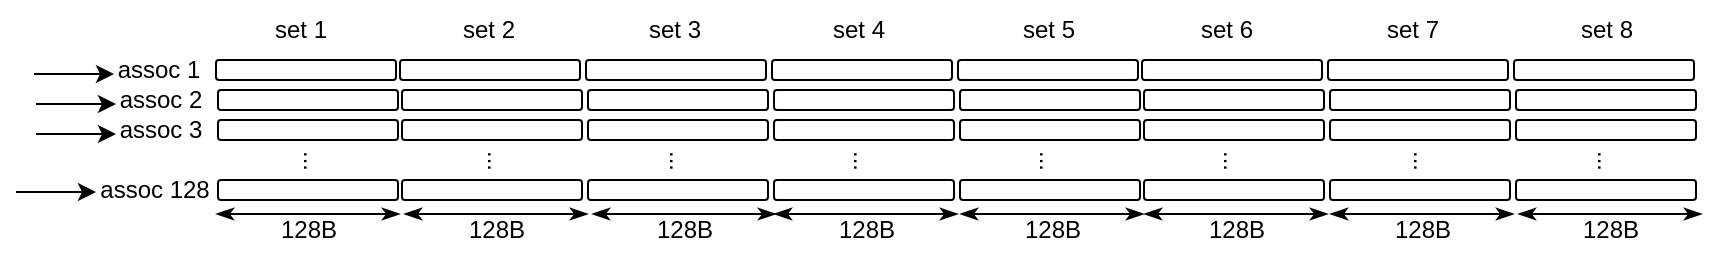 <mxfile version="21.5.1" type="device">
  <diagram name="Page-1" id="_ZZkdFTt_AlzRNuIuWJz">
    <mxGraphModel dx="1904" dy="563" grid="1" gridSize="10" guides="1" tooltips="1" connect="1" arrows="1" fold="1" page="1" pageScale="1" pageWidth="1" pageHeight="20" math="0" shadow="0">
      <root>
        <mxCell id="0" />
        <mxCell id="1" parent="0" />
        <mxCell id="yUBB0VeemBzhYDd7t7RH-1" value="" style="rounded=1;whiteSpace=wrap;html=1;" vertex="1" parent="1">
          <mxGeometry x="-560" y="170" width="90" height="10" as="geometry" />
        </mxCell>
        <mxCell id="yUBB0VeemBzhYDd7t7RH-2" value="" style="rounded=1;whiteSpace=wrap;html=1;" vertex="1" parent="1">
          <mxGeometry x="-467" y="170" width="90" height="10" as="geometry" />
        </mxCell>
        <mxCell id="yUBB0VeemBzhYDd7t7RH-3" value="" style="rounded=1;whiteSpace=wrap;html=1;" vertex="1" parent="1">
          <mxGeometry x="-374" y="170" width="90" height="10" as="geometry" />
        </mxCell>
        <mxCell id="yUBB0VeemBzhYDd7t7RH-4" value="" style="rounded=1;whiteSpace=wrap;html=1;" vertex="1" parent="1">
          <mxGeometry x="-652" y="170" width="90" height="10" as="geometry" />
        </mxCell>
        <mxCell id="yUBB0VeemBzhYDd7t7RH-5" value="" style="rounded=1;whiteSpace=wrap;html=1;" vertex="1" parent="1">
          <mxGeometry x="-189" y="170" width="90" height="10" as="geometry" />
        </mxCell>
        <mxCell id="yUBB0VeemBzhYDd7t7RH-6" value="" style="rounded=1;whiteSpace=wrap;html=1;" vertex="1" parent="1">
          <mxGeometry x="-96" y="170" width="90" height="10" as="geometry" />
        </mxCell>
        <mxCell id="yUBB0VeemBzhYDd7t7RH-7" value="" style="rounded=1;whiteSpace=wrap;html=1;" vertex="1" parent="1">
          <mxGeometry x="-3" y="170" width="90" height="10" as="geometry" />
        </mxCell>
        <mxCell id="yUBB0VeemBzhYDd7t7RH-8" value="" style="rounded=1;whiteSpace=wrap;html=1;" vertex="1" parent="1">
          <mxGeometry x="-281" y="170" width="90" height="10" as="geometry" />
        </mxCell>
        <mxCell id="yUBB0VeemBzhYDd7t7RH-9" value="" style="rounded=1;whiteSpace=wrap;html=1;" vertex="1" parent="1">
          <mxGeometry x="-559" y="185" width="90" height="10" as="geometry" />
        </mxCell>
        <mxCell id="yUBB0VeemBzhYDd7t7RH-10" value="" style="rounded=1;whiteSpace=wrap;html=1;" vertex="1" parent="1">
          <mxGeometry x="-466" y="185" width="90" height="10" as="geometry" />
        </mxCell>
        <mxCell id="yUBB0VeemBzhYDd7t7RH-11" value="" style="rounded=1;whiteSpace=wrap;html=1;" vertex="1" parent="1">
          <mxGeometry x="-373" y="185" width="90" height="10" as="geometry" />
        </mxCell>
        <mxCell id="yUBB0VeemBzhYDd7t7RH-12" value="" style="rounded=1;whiteSpace=wrap;html=1;" vertex="1" parent="1">
          <mxGeometry x="-651" y="185" width="90" height="10" as="geometry" />
        </mxCell>
        <mxCell id="yUBB0VeemBzhYDd7t7RH-13" value="" style="rounded=1;whiteSpace=wrap;html=1;" vertex="1" parent="1">
          <mxGeometry x="-188" y="185" width="90" height="10" as="geometry" />
        </mxCell>
        <mxCell id="yUBB0VeemBzhYDd7t7RH-14" value="" style="rounded=1;whiteSpace=wrap;html=1;" vertex="1" parent="1">
          <mxGeometry x="-95" y="185" width="90" height="10" as="geometry" />
        </mxCell>
        <mxCell id="yUBB0VeemBzhYDd7t7RH-15" value="" style="rounded=1;whiteSpace=wrap;html=1;" vertex="1" parent="1">
          <mxGeometry x="-2" y="185" width="90" height="10" as="geometry" />
        </mxCell>
        <mxCell id="yUBB0VeemBzhYDd7t7RH-16" value="" style="rounded=1;whiteSpace=wrap;html=1;" vertex="1" parent="1">
          <mxGeometry x="-280" y="185" width="90" height="10" as="geometry" />
        </mxCell>
        <mxCell id="yUBB0VeemBzhYDd7t7RH-17" value="" style="rounded=1;whiteSpace=wrap;html=1;" vertex="1" parent="1">
          <mxGeometry x="-559" y="200" width="90" height="10" as="geometry" />
        </mxCell>
        <mxCell id="yUBB0VeemBzhYDd7t7RH-18" value="" style="rounded=1;whiteSpace=wrap;html=1;" vertex="1" parent="1">
          <mxGeometry x="-466" y="200" width="90" height="10" as="geometry" />
        </mxCell>
        <mxCell id="yUBB0VeemBzhYDd7t7RH-19" value="" style="rounded=1;whiteSpace=wrap;html=1;" vertex="1" parent="1">
          <mxGeometry x="-373" y="200" width="90" height="10" as="geometry" />
        </mxCell>
        <mxCell id="yUBB0VeemBzhYDd7t7RH-20" value="" style="rounded=1;whiteSpace=wrap;html=1;" vertex="1" parent="1">
          <mxGeometry x="-651" y="200" width="90" height="10" as="geometry" />
        </mxCell>
        <mxCell id="yUBB0VeemBzhYDd7t7RH-21" value="" style="rounded=1;whiteSpace=wrap;html=1;" vertex="1" parent="1">
          <mxGeometry x="-188" y="200" width="90" height="10" as="geometry" />
        </mxCell>
        <mxCell id="yUBB0VeemBzhYDd7t7RH-22" value="" style="rounded=1;whiteSpace=wrap;html=1;" vertex="1" parent="1">
          <mxGeometry x="-95" y="200" width="90" height="10" as="geometry" />
        </mxCell>
        <mxCell id="yUBB0VeemBzhYDd7t7RH-23" value="" style="rounded=1;whiteSpace=wrap;html=1;" vertex="1" parent="1">
          <mxGeometry x="-2" y="200" width="90" height="10" as="geometry" />
        </mxCell>
        <mxCell id="yUBB0VeemBzhYDd7t7RH-24" value="" style="rounded=1;whiteSpace=wrap;html=1;" vertex="1" parent="1">
          <mxGeometry x="-280" y="200" width="90" height="10" as="geometry" />
        </mxCell>
        <mxCell id="yUBB0VeemBzhYDd7t7RH-25" value="" style="rounded=1;whiteSpace=wrap;html=1;" vertex="1" parent="1">
          <mxGeometry x="-559" y="230" width="90" height="10" as="geometry" />
        </mxCell>
        <mxCell id="yUBB0VeemBzhYDd7t7RH-26" value="" style="rounded=1;whiteSpace=wrap;html=1;" vertex="1" parent="1">
          <mxGeometry x="-466" y="230" width="90" height="10" as="geometry" />
        </mxCell>
        <mxCell id="yUBB0VeemBzhYDd7t7RH-27" value="" style="rounded=1;whiteSpace=wrap;html=1;" vertex="1" parent="1">
          <mxGeometry x="-373" y="230" width="90" height="10" as="geometry" />
        </mxCell>
        <mxCell id="yUBB0VeemBzhYDd7t7RH-28" value="" style="rounded=1;whiteSpace=wrap;html=1;" vertex="1" parent="1">
          <mxGeometry x="-651" y="230" width="90" height="10" as="geometry" />
        </mxCell>
        <mxCell id="yUBB0VeemBzhYDd7t7RH-29" value="" style="rounded=1;whiteSpace=wrap;html=1;" vertex="1" parent="1">
          <mxGeometry x="-188" y="230" width="90" height="10" as="geometry" />
        </mxCell>
        <mxCell id="yUBB0VeemBzhYDd7t7RH-30" value="" style="rounded=1;whiteSpace=wrap;html=1;" vertex="1" parent="1">
          <mxGeometry x="-95" y="230" width="90" height="10" as="geometry" />
        </mxCell>
        <mxCell id="yUBB0VeemBzhYDd7t7RH-31" value="" style="rounded=1;whiteSpace=wrap;html=1;" vertex="1" parent="1">
          <mxGeometry x="-2" y="230" width="90" height="10" as="geometry" />
        </mxCell>
        <mxCell id="yUBB0VeemBzhYDd7t7RH-32" value="" style="rounded=1;whiteSpace=wrap;html=1;" vertex="1" parent="1">
          <mxGeometry x="-280" y="230" width="90" height="10" as="geometry" />
        </mxCell>
        <mxCell id="yUBB0VeemBzhYDd7t7RH-33" value="..." style="text;html=1;align=center;verticalAlign=middle;resizable=0;points=[];autosize=1;strokeColor=none;fillColor=none;rotation=90;" vertex="1" parent="1">
          <mxGeometry x="-619" y="205" width="30" height="30" as="geometry" />
        </mxCell>
        <mxCell id="yUBB0VeemBzhYDd7t7RH-34" value="..." style="text;html=1;align=center;verticalAlign=middle;resizable=0;points=[];autosize=1;strokeColor=none;fillColor=none;rotation=90;" vertex="1" parent="1">
          <mxGeometry x="-527" y="205" width="30" height="30" as="geometry" />
        </mxCell>
        <mxCell id="yUBB0VeemBzhYDd7t7RH-35" value="..." style="text;html=1;align=center;verticalAlign=middle;resizable=0;points=[];autosize=1;strokeColor=none;fillColor=none;rotation=90;" vertex="1" parent="1">
          <mxGeometry x="-436" y="205" width="30" height="30" as="geometry" />
        </mxCell>
        <mxCell id="yUBB0VeemBzhYDd7t7RH-36" value="..." style="text;html=1;align=center;verticalAlign=middle;resizable=0;points=[];autosize=1;strokeColor=none;fillColor=none;rotation=90;" vertex="1" parent="1">
          <mxGeometry x="-344" y="205" width="30" height="30" as="geometry" />
        </mxCell>
        <mxCell id="yUBB0VeemBzhYDd7t7RH-37" value="..." style="text;html=1;align=center;verticalAlign=middle;resizable=0;points=[];autosize=1;strokeColor=none;fillColor=none;rotation=90;" vertex="1" parent="1">
          <mxGeometry x="-251" y="205" width="30" height="30" as="geometry" />
        </mxCell>
        <mxCell id="yUBB0VeemBzhYDd7t7RH-38" value="..." style="text;html=1;align=center;verticalAlign=middle;resizable=0;points=[];autosize=1;strokeColor=none;fillColor=none;rotation=90;" vertex="1" parent="1">
          <mxGeometry x="-159" y="205" width="30" height="30" as="geometry" />
        </mxCell>
        <mxCell id="yUBB0VeemBzhYDd7t7RH-39" value="..." style="text;html=1;align=center;verticalAlign=middle;resizable=0;points=[];autosize=1;strokeColor=none;fillColor=none;rotation=90;" vertex="1" parent="1">
          <mxGeometry x="-64" y="205" width="30" height="30" as="geometry" />
        </mxCell>
        <mxCell id="yUBB0VeemBzhYDd7t7RH-40" value="..." style="text;html=1;align=center;verticalAlign=middle;resizable=0;points=[];autosize=1;strokeColor=none;fillColor=none;rotation=90;" vertex="1" parent="1">
          <mxGeometry x="28" y="205" width="30" height="30" as="geometry" />
        </mxCell>
        <mxCell id="yUBB0VeemBzhYDd7t7RH-41" value="set 1" style="text;html=1;align=center;verticalAlign=middle;resizable=0;points=[];autosize=1;strokeColor=none;fillColor=none;" vertex="1" parent="1">
          <mxGeometry x="-635" y="140" width="50" height="30" as="geometry" />
        </mxCell>
        <mxCell id="yUBB0VeemBzhYDd7t7RH-42" value="set 2" style="text;html=1;align=center;verticalAlign=middle;resizable=0;points=[];autosize=1;strokeColor=none;fillColor=none;" vertex="1" parent="1">
          <mxGeometry x="-541" y="140" width="50" height="30" as="geometry" />
        </mxCell>
        <mxCell id="yUBB0VeemBzhYDd7t7RH-43" value="set 3" style="text;html=1;align=center;verticalAlign=middle;resizable=0;points=[];autosize=1;strokeColor=none;fillColor=none;" vertex="1" parent="1">
          <mxGeometry x="-448" y="140" width="50" height="30" as="geometry" />
        </mxCell>
        <mxCell id="yUBB0VeemBzhYDd7t7RH-44" value="set 4" style="text;html=1;align=center;verticalAlign=middle;resizable=0;points=[];autosize=1;strokeColor=none;fillColor=none;" vertex="1" parent="1">
          <mxGeometry x="-356" y="140" width="50" height="30" as="geometry" />
        </mxCell>
        <mxCell id="yUBB0VeemBzhYDd7t7RH-45" value="set 5" style="text;html=1;align=center;verticalAlign=middle;resizable=0;points=[];autosize=1;strokeColor=none;fillColor=none;" vertex="1" parent="1">
          <mxGeometry x="-261" y="140" width="50" height="30" as="geometry" />
        </mxCell>
        <mxCell id="yUBB0VeemBzhYDd7t7RH-46" value="set 6" style="text;html=1;align=center;verticalAlign=middle;resizable=0;points=[];autosize=1;strokeColor=none;fillColor=none;" vertex="1" parent="1">
          <mxGeometry x="-172" y="140" width="50" height="30" as="geometry" />
        </mxCell>
        <mxCell id="yUBB0VeemBzhYDd7t7RH-47" value="set 7" style="text;html=1;align=center;verticalAlign=middle;resizable=0;points=[];autosize=1;strokeColor=none;fillColor=none;" vertex="1" parent="1">
          <mxGeometry x="-79" y="140" width="50" height="30" as="geometry" />
        </mxCell>
        <mxCell id="yUBB0VeemBzhYDd7t7RH-48" value="set 8" style="text;html=1;align=center;verticalAlign=middle;resizable=0;points=[];autosize=1;strokeColor=none;fillColor=none;" vertex="1" parent="1">
          <mxGeometry x="18" y="140" width="50" height="30" as="geometry" />
        </mxCell>
        <mxCell id="yUBB0VeemBzhYDd7t7RH-51" value="" style="group" vertex="1" connectable="0" parent="1">
          <mxGeometry x="-652" y="240" width="92" height="30" as="geometry" />
        </mxCell>
        <mxCell id="yUBB0VeemBzhYDd7t7RH-49" value="" style="endArrow=classicThin;startArrow=classicThin;html=1;rounded=0;startFill=1;endFill=1;" edge="1" parent="yUBB0VeemBzhYDd7t7RH-51">
          <mxGeometry width="50" height="50" relative="1" as="geometry">
            <mxPoint y="7" as="sourcePoint" />
            <mxPoint x="92" y="7" as="targetPoint" />
          </mxGeometry>
        </mxCell>
        <mxCell id="yUBB0VeemBzhYDd7t7RH-50" value="128B" style="text;html=1;align=center;verticalAlign=middle;resizable=0;points=[];autosize=1;strokeColor=none;fillColor=none;" vertex="1" parent="yUBB0VeemBzhYDd7t7RH-51">
          <mxGeometry x="21" width="50" height="30" as="geometry" />
        </mxCell>
        <mxCell id="yUBB0VeemBzhYDd7t7RH-52" value="" style="group" vertex="1" connectable="0" parent="1">
          <mxGeometry x="-558" y="240" width="92" height="30" as="geometry" />
        </mxCell>
        <mxCell id="yUBB0VeemBzhYDd7t7RH-53" value="" style="endArrow=classicThin;startArrow=classicThin;html=1;rounded=0;startFill=1;endFill=1;" edge="1" parent="yUBB0VeemBzhYDd7t7RH-52">
          <mxGeometry width="50" height="50" relative="1" as="geometry">
            <mxPoint y="7" as="sourcePoint" />
            <mxPoint x="92" y="7" as="targetPoint" />
          </mxGeometry>
        </mxCell>
        <mxCell id="yUBB0VeemBzhYDd7t7RH-54" value="128B" style="text;html=1;align=center;verticalAlign=middle;resizable=0;points=[];autosize=1;strokeColor=none;fillColor=none;" vertex="1" parent="yUBB0VeemBzhYDd7t7RH-52">
          <mxGeometry x="21" width="50" height="30" as="geometry" />
        </mxCell>
        <mxCell id="yUBB0VeemBzhYDd7t7RH-55" value="" style="group" vertex="1" connectable="0" parent="1">
          <mxGeometry x="-464" y="240" width="92" height="30" as="geometry" />
        </mxCell>
        <mxCell id="yUBB0VeemBzhYDd7t7RH-56" value="" style="endArrow=classicThin;startArrow=classicThin;html=1;rounded=0;startFill=1;endFill=1;" edge="1" parent="yUBB0VeemBzhYDd7t7RH-55">
          <mxGeometry width="50" height="50" relative="1" as="geometry">
            <mxPoint y="7" as="sourcePoint" />
            <mxPoint x="92" y="7" as="targetPoint" />
          </mxGeometry>
        </mxCell>
        <mxCell id="yUBB0VeemBzhYDd7t7RH-57" value="128B" style="text;html=1;align=center;verticalAlign=middle;resizable=0;points=[];autosize=1;strokeColor=none;fillColor=none;" vertex="1" parent="yUBB0VeemBzhYDd7t7RH-55">
          <mxGeometry x="21" width="50" height="30" as="geometry" />
        </mxCell>
        <mxCell id="yUBB0VeemBzhYDd7t7RH-58" value="" style="group" vertex="1" connectable="0" parent="1">
          <mxGeometry x="-373" y="240" width="92" height="30" as="geometry" />
        </mxCell>
        <mxCell id="yUBB0VeemBzhYDd7t7RH-59" value="" style="endArrow=classicThin;startArrow=classicThin;html=1;rounded=0;startFill=1;endFill=1;" edge="1" parent="yUBB0VeemBzhYDd7t7RH-58">
          <mxGeometry width="50" height="50" relative="1" as="geometry">
            <mxPoint y="7" as="sourcePoint" />
            <mxPoint x="92" y="7" as="targetPoint" />
          </mxGeometry>
        </mxCell>
        <mxCell id="yUBB0VeemBzhYDd7t7RH-60" value="128B" style="text;html=1;align=center;verticalAlign=middle;resizable=0;points=[];autosize=1;strokeColor=none;fillColor=none;" vertex="1" parent="yUBB0VeemBzhYDd7t7RH-58">
          <mxGeometry x="21" width="50" height="30" as="geometry" />
        </mxCell>
        <mxCell id="yUBB0VeemBzhYDd7t7RH-61" value="" style="group" vertex="1" connectable="0" parent="1">
          <mxGeometry x="-280" y="240" width="92" height="30" as="geometry" />
        </mxCell>
        <mxCell id="yUBB0VeemBzhYDd7t7RH-62" value="" style="endArrow=classicThin;startArrow=classicThin;html=1;rounded=0;startFill=1;endFill=1;" edge="1" parent="yUBB0VeemBzhYDd7t7RH-61">
          <mxGeometry width="50" height="50" relative="1" as="geometry">
            <mxPoint y="7" as="sourcePoint" />
            <mxPoint x="92" y="7" as="targetPoint" />
          </mxGeometry>
        </mxCell>
        <mxCell id="yUBB0VeemBzhYDd7t7RH-63" value="128B" style="text;html=1;align=center;verticalAlign=middle;resizable=0;points=[];autosize=1;strokeColor=none;fillColor=none;" vertex="1" parent="yUBB0VeemBzhYDd7t7RH-61">
          <mxGeometry x="21" width="50" height="30" as="geometry" />
        </mxCell>
        <mxCell id="yUBB0VeemBzhYDd7t7RH-64" value="" style="group" vertex="1" connectable="0" parent="1">
          <mxGeometry x="-188" y="240" width="92" height="30" as="geometry" />
        </mxCell>
        <mxCell id="yUBB0VeemBzhYDd7t7RH-65" value="" style="endArrow=classicThin;startArrow=classicThin;html=1;rounded=0;startFill=1;endFill=1;" edge="1" parent="yUBB0VeemBzhYDd7t7RH-64">
          <mxGeometry width="50" height="50" relative="1" as="geometry">
            <mxPoint y="7" as="sourcePoint" />
            <mxPoint x="92" y="7" as="targetPoint" />
          </mxGeometry>
        </mxCell>
        <mxCell id="yUBB0VeemBzhYDd7t7RH-66" value="128B" style="text;html=1;align=center;verticalAlign=middle;resizable=0;points=[];autosize=1;strokeColor=none;fillColor=none;" vertex="1" parent="yUBB0VeemBzhYDd7t7RH-64">
          <mxGeometry x="21" width="50" height="30" as="geometry" />
        </mxCell>
        <mxCell id="yUBB0VeemBzhYDd7t7RH-67" value="" style="group" vertex="1" connectable="0" parent="1">
          <mxGeometry x="-95" y="240" width="92" height="30" as="geometry" />
        </mxCell>
        <mxCell id="yUBB0VeemBzhYDd7t7RH-68" value="" style="endArrow=classicThin;startArrow=classicThin;html=1;rounded=0;startFill=1;endFill=1;" edge="1" parent="yUBB0VeemBzhYDd7t7RH-67">
          <mxGeometry width="50" height="50" relative="1" as="geometry">
            <mxPoint y="7" as="sourcePoint" />
            <mxPoint x="92" y="7" as="targetPoint" />
          </mxGeometry>
        </mxCell>
        <mxCell id="yUBB0VeemBzhYDd7t7RH-69" value="128B" style="text;html=1;align=center;verticalAlign=middle;resizable=0;points=[];autosize=1;strokeColor=none;fillColor=none;" vertex="1" parent="yUBB0VeemBzhYDd7t7RH-67">
          <mxGeometry x="21" width="50" height="30" as="geometry" />
        </mxCell>
        <mxCell id="yUBB0VeemBzhYDd7t7RH-70" value="" style="group" vertex="1" connectable="0" parent="1">
          <mxGeometry x="-1" y="240" width="92" height="30" as="geometry" />
        </mxCell>
        <mxCell id="yUBB0VeemBzhYDd7t7RH-71" value="" style="endArrow=classicThin;startArrow=classicThin;html=1;rounded=0;startFill=1;endFill=1;" edge="1" parent="yUBB0VeemBzhYDd7t7RH-70">
          <mxGeometry width="50" height="50" relative="1" as="geometry">
            <mxPoint y="7" as="sourcePoint" />
            <mxPoint x="92" y="7" as="targetPoint" />
          </mxGeometry>
        </mxCell>
        <mxCell id="yUBB0VeemBzhYDd7t7RH-72" value="128B" style="text;html=1;align=center;verticalAlign=middle;resizable=0;points=[];autosize=1;strokeColor=none;fillColor=none;" vertex="1" parent="yUBB0VeemBzhYDd7t7RH-70">
          <mxGeometry x="21" width="50" height="30" as="geometry" />
        </mxCell>
        <mxCell id="yUBB0VeemBzhYDd7t7RH-75" value="" style="group" vertex="1" connectable="0" parent="1">
          <mxGeometry x="-743" y="160" width="92" height="30" as="geometry" />
        </mxCell>
        <mxCell id="yUBB0VeemBzhYDd7t7RH-73" value="" style="endArrow=classic;html=1;rounded=0;" edge="1" parent="yUBB0VeemBzhYDd7t7RH-75">
          <mxGeometry width="50" height="50" relative="1" as="geometry">
            <mxPoint y="17" as="sourcePoint" />
            <mxPoint x="40" y="17" as="targetPoint" />
          </mxGeometry>
        </mxCell>
        <mxCell id="yUBB0VeemBzhYDd7t7RH-74" value="assoc 1" style="text;html=1;align=center;verticalAlign=middle;resizable=0;points=[];autosize=1;strokeColor=none;fillColor=none;" vertex="1" parent="yUBB0VeemBzhYDd7t7RH-75">
          <mxGeometry x="32" width="60" height="30" as="geometry" />
        </mxCell>
        <mxCell id="yUBB0VeemBzhYDd7t7RH-76" value="" style="group" vertex="1" connectable="0" parent="1">
          <mxGeometry x="-742" y="175" width="92" height="30" as="geometry" />
        </mxCell>
        <mxCell id="yUBB0VeemBzhYDd7t7RH-77" value="" style="endArrow=classic;html=1;rounded=0;" edge="1" parent="yUBB0VeemBzhYDd7t7RH-76">
          <mxGeometry width="50" height="50" relative="1" as="geometry">
            <mxPoint y="17" as="sourcePoint" />
            <mxPoint x="40" y="17" as="targetPoint" />
          </mxGeometry>
        </mxCell>
        <mxCell id="yUBB0VeemBzhYDd7t7RH-78" value="assoc 2" style="text;html=1;align=center;verticalAlign=middle;resizable=0;points=[];autosize=1;strokeColor=none;fillColor=none;" vertex="1" parent="yUBB0VeemBzhYDd7t7RH-76">
          <mxGeometry x="32" width="60" height="30" as="geometry" />
        </mxCell>
        <mxCell id="yUBB0VeemBzhYDd7t7RH-79" value="" style="group" vertex="1" connectable="0" parent="1">
          <mxGeometry x="-742" y="190" width="92" height="30" as="geometry" />
        </mxCell>
        <mxCell id="yUBB0VeemBzhYDd7t7RH-80" value="" style="endArrow=classic;html=1;rounded=0;" edge="1" parent="yUBB0VeemBzhYDd7t7RH-79">
          <mxGeometry width="50" height="50" relative="1" as="geometry">
            <mxPoint y="17" as="sourcePoint" />
            <mxPoint x="40" y="17" as="targetPoint" />
          </mxGeometry>
        </mxCell>
        <mxCell id="yUBB0VeemBzhYDd7t7RH-81" value="assoc 3" style="text;html=1;align=center;verticalAlign=middle;resizable=0;points=[];autosize=1;strokeColor=none;fillColor=none;" vertex="1" parent="yUBB0VeemBzhYDd7t7RH-79">
          <mxGeometry x="32" width="60" height="30" as="geometry" />
        </mxCell>
        <mxCell id="yUBB0VeemBzhYDd7t7RH-82" value="" style="group" vertex="1" connectable="0" parent="1">
          <mxGeometry x="-757" y="220" width="102" height="30" as="geometry" />
        </mxCell>
        <mxCell id="yUBB0VeemBzhYDd7t7RH-83" value="" style="endArrow=classic;html=1;rounded=0;" edge="1" parent="yUBB0VeemBzhYDd7t7RH-82">
          <mxGeometry width="50" height="50" relative="1" as="geometry">
            <mxPoint x="5" y="16" as="sourcePoint" />
            <mxPoint x="45" y="16" as="targetPoint" />
          </mxGeometry>
        </mxCell>
        <mxCell id="yUBB0VeemBzhYDd7t7RH-84" value="assoc 128" style="text;html=1;align=center;verticalAlign=middle;resizable=0;points=[];autosize=1;strokeColor=none;fillColor=none;" vertex="1" parent="yUBB0VeemBzhYDd7t7RH-82">
          <mxGeometry x="34" width="80" height="30" as="geometry" />
        </mxCell>
      </root>
    </mxGraphModel>
  </diagram>
</mxfile>
